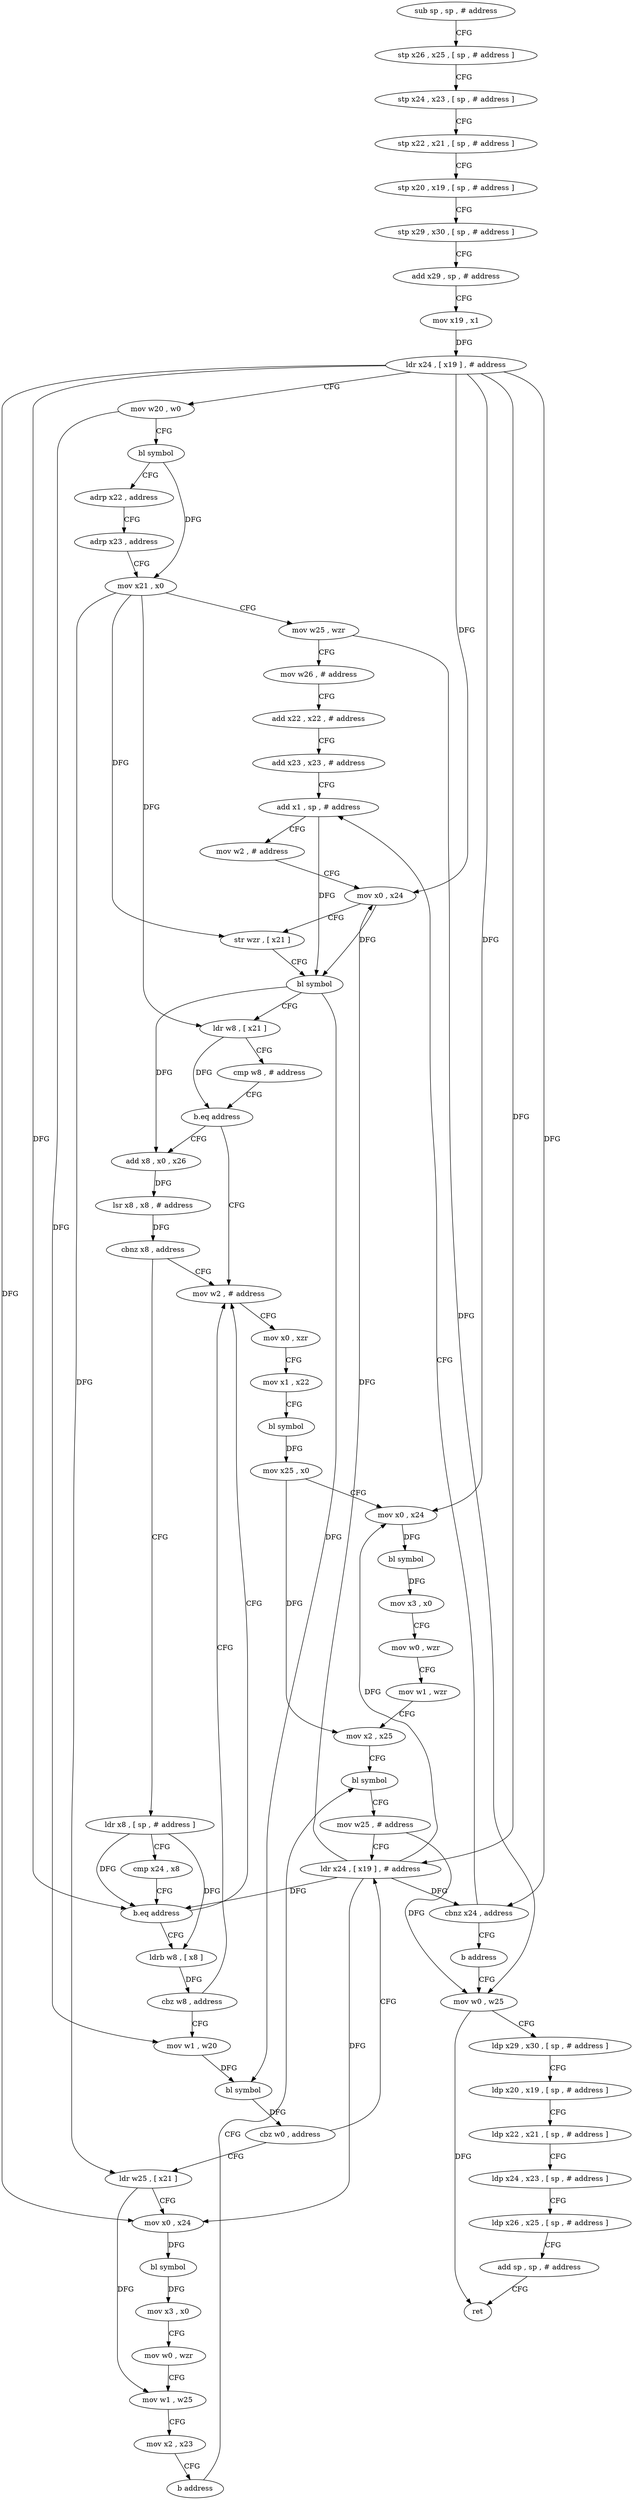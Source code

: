 digraph "func" {
"4201948" [label = "sub sp , sp , # address" ]
"4201952" [label = "stp x26 , x25 , [ sp , # address ]" ]
"4201956" [label = "stp x24 , x23 , [ sp , # address ]" ]
"4201960" [label = "stp x22 , x21 , [ sp , # address ]" ]
"4201964" [label = "stp x20 , x19 , [ sp , # address ]" ]
"4201968" [label = "stp x29 , x30 , [ sp , # address ]" ]
"4201972" [label = "add x29 , sp , # address" ]
"4201976" [label = "mov x19 , x1" ]
"4201980" [label = "ldr x24 , [ x19 ] , # address" ]
"4201984" [label = "mov w20 , w0" ]
"4201988" [label = "bl symbol" ]
"4201992" [label = "adrp x22 , address" ]
"4201996" [label = "adrp x23 , address" ]
"4202000" [label = "mov x21 , x0" ]
"4202004" [label = "mov w25 , wzr" ]
"4202008" [label = "mov w26 , # address" ]
"4202012" [label = "add x22 , x22 , # address" ]
"4202016" [label = "add x23 , x23 , # address" ]
"4202020" [label = "add x1 , sp , # address" ]
"4202084" [label = "mov w2 , # address" ]
"4202088" [label = "mov x0 , xzr" ]
"4202092" [label = "mov x1 , x22" ]
"4202096" [label = "bl symbol" ]
"4202100" [label = "mov x25 , x0" ]
"4202104" [label = "mov x0 , x24" ]
"4202108" [label = "bl symbol" ]
"4202112" [label = "mov x3 , x0" ]
"4202116" [label = "mov w0 , wzr" ]
"4202120" [label = "mov w1 , wzr" ]
"4202124" [label = "mov x2 , x25" ]
"4202128" [label = "bl symbol" ]
"4202052" [label = "add x8 , x0 , x26" ]
"4202056" [label = "lsr x8 , x8 , # address" ]
"4202060" [label = "cbnz x8 , address" ]
"4202064" [label = "ldr x8 , [ sp , # address ]" ]
"4202024" [label = "mov w2 , # address" ]
"4202028" [label = "mov x0 , x24" ]
"4202032" [label = "str wzr , [ x21 ]" ]
"4202036" [label = "bl symbol" ]
"4202040" [label = "ldr w8 , [ x21 ]" ]
"4202044" [label = "cmp w8 , # address" ]
"4202048" [label = "b.eq address" ]
"4202144" [label = "b address" ]
"4202192" [label = "mov w0 , w25" ]
"4202068" [label = "cmp x24 , x8" ]
"4202072" [label = "b.eq address" ]
"4202076" [label = "ldrb w8 , [ x8 ]" ]
"4202196" [label = "ldp x29 , x30 , [ sp , # address ]" ]
"4202200" [label = "ldp x20 , x19 , [ sp , # address ]" ]
"4202204" [label = "ldp x22 , x21 , [ sp , # address ]" ]
"4202208" [label = "ldp x24 , x23 , [ sp , # address ]" ]
"4202212" [label = "ldp x26 , x25 , [ sp , # address ]" ]
"4202216" [label = "add sp , sp , # address" ]
"4202220" [label = "ret" ]
"4202080" [label = "cbz w8 , address" ]
"4202148" [label = "mov w1 , w20" ]
"4202152" [label = "bl symbol" ]
"4202156" [label = "cbz w0 , address" ]
"4202136" [label = "ldr x24 , [ x19 ] , # address" ]
"4202160" [label = "ldr w25 , [ x21 ]" ]
"4202140" [label = "cbnz x24 , address" ]
"4202164" [label = "mov x0 , x24" ]
"4202168" [label = "bl symbol" ]
"4202172" [label = "mov x3 , x0" ]
"4202176" [label = "mov w0 , wzr" ]
"4202180" [label = "mov w1 , w25" ]
"4202184" [label = "mov x2 , x23" ]
"4202188" [label = "b address" ]
"4202132" [label = "mov w25 , # address" ]
"4201948" -> "4201952" [ label = "CFG" ]
"4201952" -> "4201956" [ label = "CFG" ]
"4201956" -> "4201960" [ label = "CFG" ]
"4201960" -> "4201964" [ label = "CFG" ]
"4201964" -> "4201968" [ label = "CFG" ]
"4201968" -> "4201972" [ label = "CFG" ]
"4201972" -> "4201976" [ label = "CFG" ]
"4201976" -> "4201980" [ label = "DFG" ]
"4201980" -> "4201984" [ label = "CFG" ]
"4201980" -> "4202028" [ label = "DFG" ]
"4201980" -> "4202104" [ label = "DFG" ]
"4201980" -> "4202072" [ label = "DFG" ]
"4201980" -> "4202140" [ label = "DFG" ]
"4201980" -> "4202164" [ label = "DFG" ]
"4201980" -> "4202136" [ label = "DFG" ]
"4201984" -> "4201988" [ label = "CFG" ]
"4201984" -> "4202148" [ label = "DFG" ]
"4201988" -> "4201992" [ label = "CFG" ]
"4201988" -> "4202000" [ label = "DFG" ]
"4201992" -> "4201996" [ label = "CFG" ]
"4201996" -> "4202000" [ label = "CFG" ]
"4202000" -> "4202004" [ label = "CFG" ]
"4202000" -> "4202032" [ label = "DFG" ]
"4202000" -> "4202040" [ label = "DFG" ]
"4202000" -> "4202160" [ label = "DFG" ]
"4202004" -> "4202008" [ label = "CFG" ]
"4202004" -> "4202192" [ label = "DFG" ]
"4202008" -> "4202012" [ label = "CFG" ]
"4202012" -> "4202016" [ label = "CFG" ]
"4202016" -> "4202020" [ label = "CFG" ]
"4202020" -> "4202024" [ label = "CFG" ]
"4202020" -> "4202036" [ label = "DFG" ]
"4202084" -> "4202088" [ label = "CFG" ]
"4202088" -> "4202092" [ label = "CFG" ]
"4202092" -> "4202096" [ label = "CFG" ]
"4202096" -> "4202100" [ label = "DFG" ]
"4202100" -> "4202104" [ label = "CFG" ]
"4202100" -> "4202124" [ label = "DFG" ]
"4202104" -> "4202108" [ label = "DFG" ]
"4202108" -> "4202112" [ label = "DFG" ]
"4202112" -> "4202116" [ label = "CFG" ]
"4202116" -> "4202120" [ label = "CFG" ]
"4202120" -> "4202124" [ label = "CFG" ]
"4202124" -> "4202128" [ label = "CFG" ]
"4202128" -> "4202132" [ label = "CFG" ]
"4202052" -> "4202056" [ label = "DFG" ]
"4202056" -> "4202060" [ label = "DFG" ]
"4202060" -> "4202084" [ label = "CFG" ]
"4202060" -> "4202064" [ label = "CFG" ]
"4202064" -> "4202068" [ label = "CFG" ]
"4202064" -> "4202072" [ label = "DFG" ]
"4202064" -> "4202076" [ label = "DFG" ]
"4202024" -> "4202028" [ label = "CFG" ]
"4202028" -> "4202032" [ label = "CFG" ]
"4202028" -> "4202036" [ label = "DFG" ]
"4202032" -> "4202036" [ label = "CFG" ]
"4202036" -> "4202040" [ label = "CFG" ]
"4202036" -> "4202052" [ label = "DFG" ]
"4202036" -> "4202152" [ label = "DFG" ]
"4202040" -> "4202044" [ label = "CFG" ]
"4202040" -> "4202048" [ label = "DFG" ]
"4202044" -> "4202048" [ label = "CFG" ]
"4202048" -> "4202084" [ label = "CFG" ]
"4202048" -> "4202052" [ label = "CFG" ]
"4202144" -> "4202192" [ label = "CFG" ]
"4202192" -> "4202196" [ label = "CFG" ]
"4202192" -> "4202220" [ label = "DFG" ]
"4202068" -> "4202072" [ label = "CFG" ]
"4202072" -> "4202084" [ label = "CFG" ]
"4202072" -> "4202076" [ label = "CFG" ]
"4202076" -> "4202080" [ label = "DFG" ]
"4202196" -> "4202200" [ label = "CFG" ]
"4202200" -> "4202204" [ label = "CFG" ]
"4202204" -> "4202208" [ label = "CFG" ]
"4202208" -> "4202212" [ label = "CFG" ]
"4202212" -> "4202216" [ label = "CFG" ]
"4202216" -> "4202220" [ label = "CFG" ]
"4202080" -> "4202148" [ label = "CFG" ]
"4202080" -> "4202084" [ label = "CFG" ]
"4202148" -> "4202152" [ label = "DFG" ]
"4202152" -> "4202156" [ label = "DFG" ]
"4202156" -> "4202136" [ label = "CFG" ]
"4202156" -> "4202160" [ label = "CFG" ]
"4202136" -> "4202140" [ label = "DFG" ]
"4202136" -> "4202028" [ label = "DFG" ]
"4202136" -> "4202104" [ label = "DFG" ]
"4202136" -> "4202072" [ label = "DFG" ]
"4202136" -> "4202164" [ label = "DFG" ]
"4202160" -> "4202164" [ label = "CFG" ]
"4202160" -> "4202180" [ label = "DFG" ]
"4202140" -> "4202020" [ label = "CFG" ]
"4202140" -> "4202144" [ label = "CFG" ]
"4202164" -> "4202168" [ label = "DFG" ]
"4202168" -> "4202172" [ label = "DFG" ]
"4202172" -> "4202176" [ label = "CFG" ]
"4202176" -> "4202180" [ label = "CFG" ]
"4202180" -> "4202184" [ label = "CFG" ]
"4202184" -> "4202188" [ label = "CFG" ]
"4202188" -> "4202128" [ label = "CFG" ]
"4202132" -> "4202136" [ label = "CFG" ]
"4202132" -> "4202192" [ label = "DFG" ]
}
